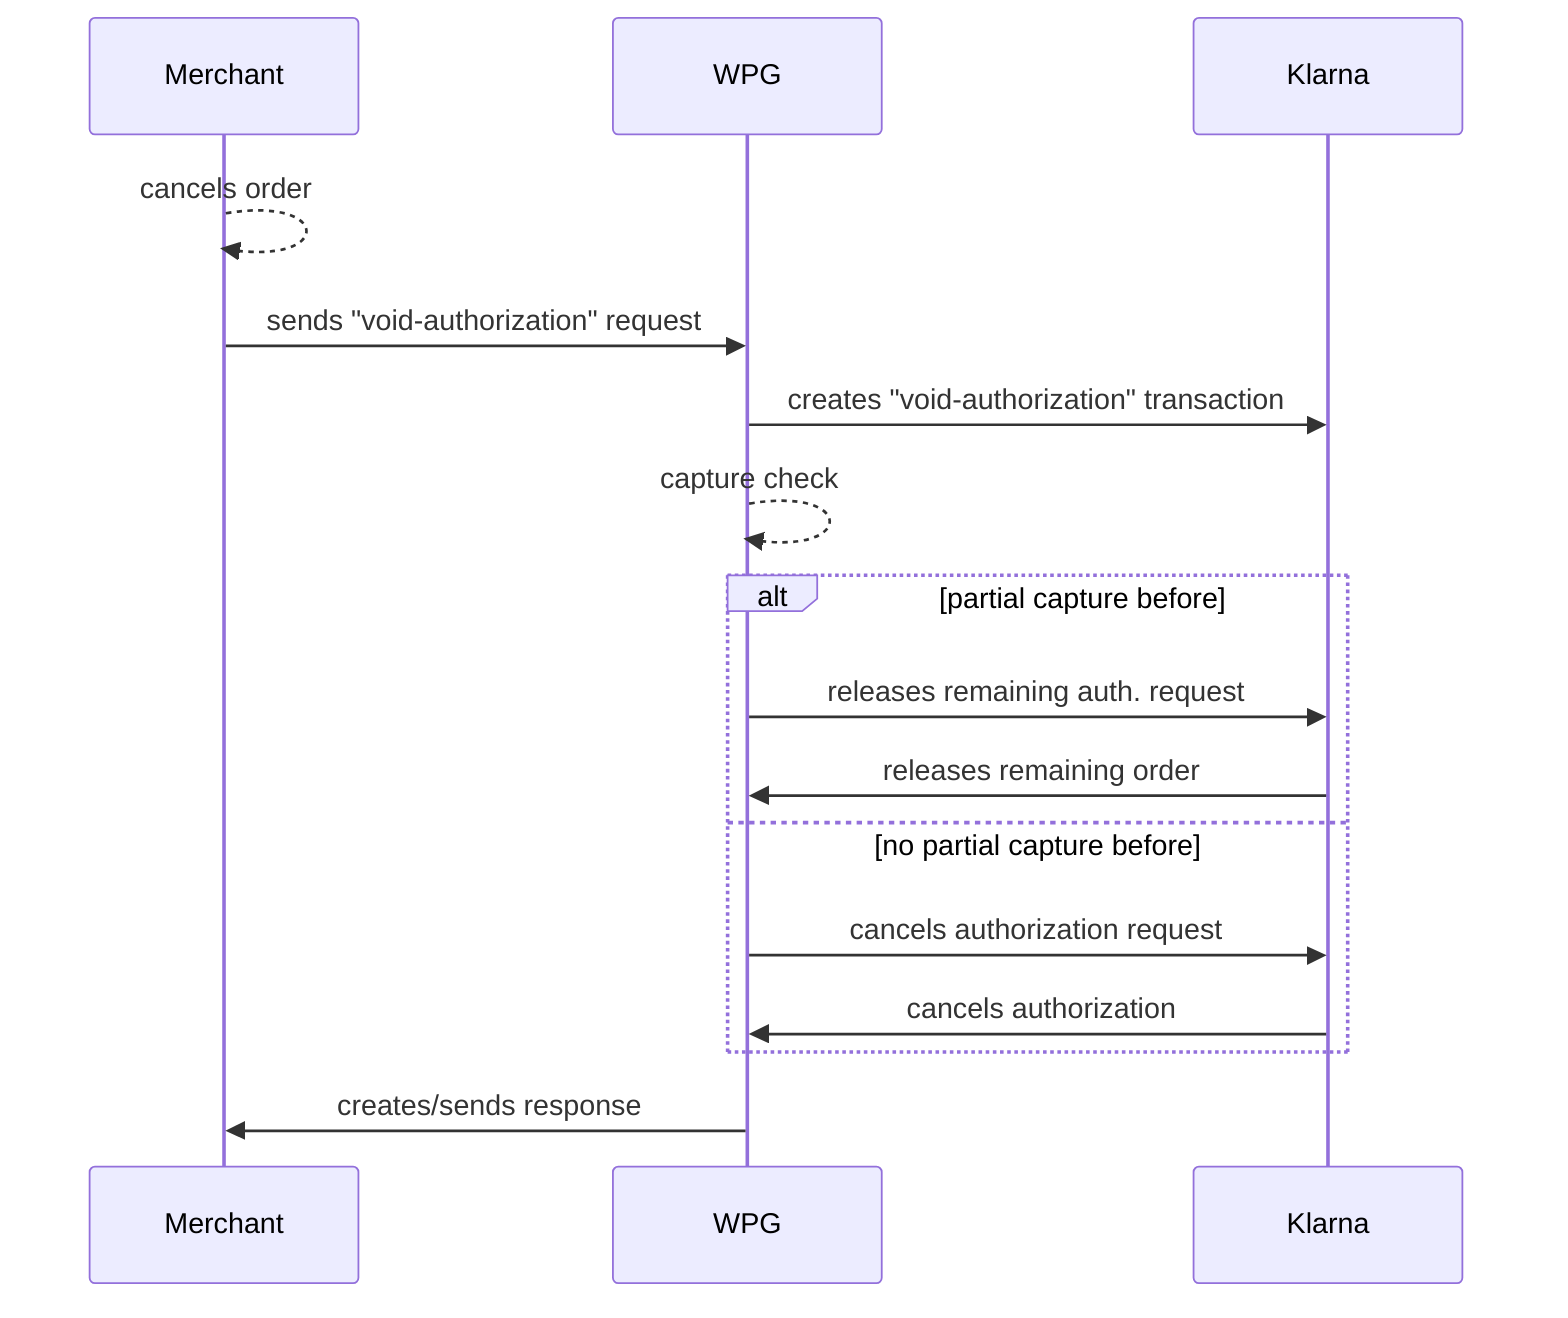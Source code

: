 sequenceDiagram

    participant M as Merchant

    participant W as WPG

    participant K as Klarna

M-->>M: cancels order

M->>W: sends "void-authorization" request

W->>K: creates "void-authorization" transaction

W-->>W: capture check

    alt partial capture before

        W->>K: releases remaining auth. request

        K->>W: releases remaining order

    else no partial capture before

        W->>K: cancels authorization request

        K->>W: cancels authorization

    end

W->>M: creates/sends response